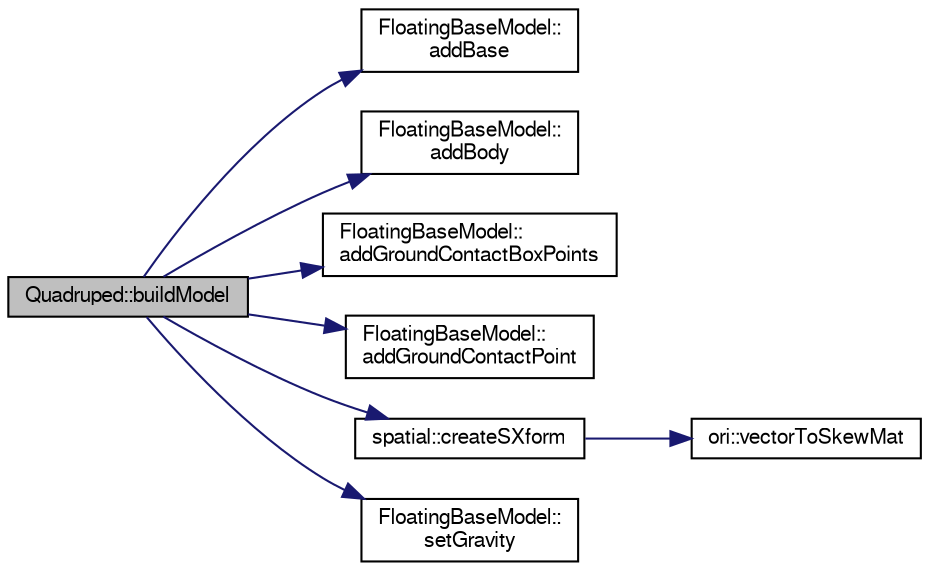 digraph "Quadruped::buildModel"
{
  edge [fontname="FreeSans",fontsize="10",labelfontname="FreeSans",labelfontsize="10"];
  node [fontname="FreeSans",fontsize="10",shape=record];
  rankdir="LR";
  Node1 [label="Quadruped::buildModel",height=0.2,width=0.4,color="black", fillcolor="grey75", style="filled", fontcolor="black"];
  Node1 -> Node2 [color="midnightblue",fontsize="10",style="solid",fontname="FreeSans"];
  Node2 [label="FloatingBaseModel::\laddBase",height=0.2,width=0.4,color="black", fillcolor="white", style="filled",URL="$d6/db1/class_floating_base_model.html#ab3dfc6605561bee26b4f7a893e44c78d"];
  Node1 -> Node3 [color="midnightblue",fontsize="10",style="solid",fontname="FreeSans"];
  Node3 [label="FloatingBaseModel::\laddBody",height=0.2,width=0.4,color="black", fillcolor="white", style="filled",URL="$d6/db1/class_floating_base_model.html#adcff6806f39aedf95a3723fc10c6144e"];
  Node1 -> Node4 [color="midnightblue",fontsize="10",style="solid",fontname="FreeSans"];
  Node4 [label="FloatingBaseModel::\laddGroundContactBoxPoints",height=0.2,width=0.4,color="black", fillcolor="white", style="filled",URL="$d6/db1/class_floating_base_model.html#aff2cddc3077b282fe3504ecd28bc08cb"];
  Node1 -> Node5 [color="midnightblue",fontsize="10",style="solid",fontname="FreeSans"];
  Node5 [label="FloatingBaseModel::\laddGroundContactPoint",height=0.2,width=0.4,color="black", fillcolor="white", style="filled",URL="$d6/db1/class_floating_base_model.html#a3f2a319bbd26e5e7f91c7d3b980e28c4"];
  Node1 -> Node6 [color="midnightblue",fontsize="10",style="solid",fontname="FreeSans"];
  Node6 [label="spatial::createSXform",height=0.2,width=0.4,color="black", fillcolor="white", style="filled",URL="$de/d1a/namespacespatial.html#ae4a2145f3028087511b4f17c0152ec83"];
  Node6 -> Node7 [color="midnightblue",fontsize="10",style="solid",fontname="FreeSans"];
  Node7 [label="ori::vectorToSkewMat",height=0.2,width=0.4,color="black", fillcolor="white", style="filled",URL="$da/d9b/namespaceori.html#a153f2a76610f0c5524da3f8bf8fa4dfa"];
  Node1 -> Node8 [color="midnightblue",fontsize="10",style="solid",fontname="FreeSans"];
  Node8 [label="FloatingBaseModel::\lsetGravity",height=0.2,width=0.4,color="black", fillcolor="white", style="filled",URL="$d6/db1/class_floating_base_model.html#a32274ad578f7ad30bd79e786b62cdd62"];
}
